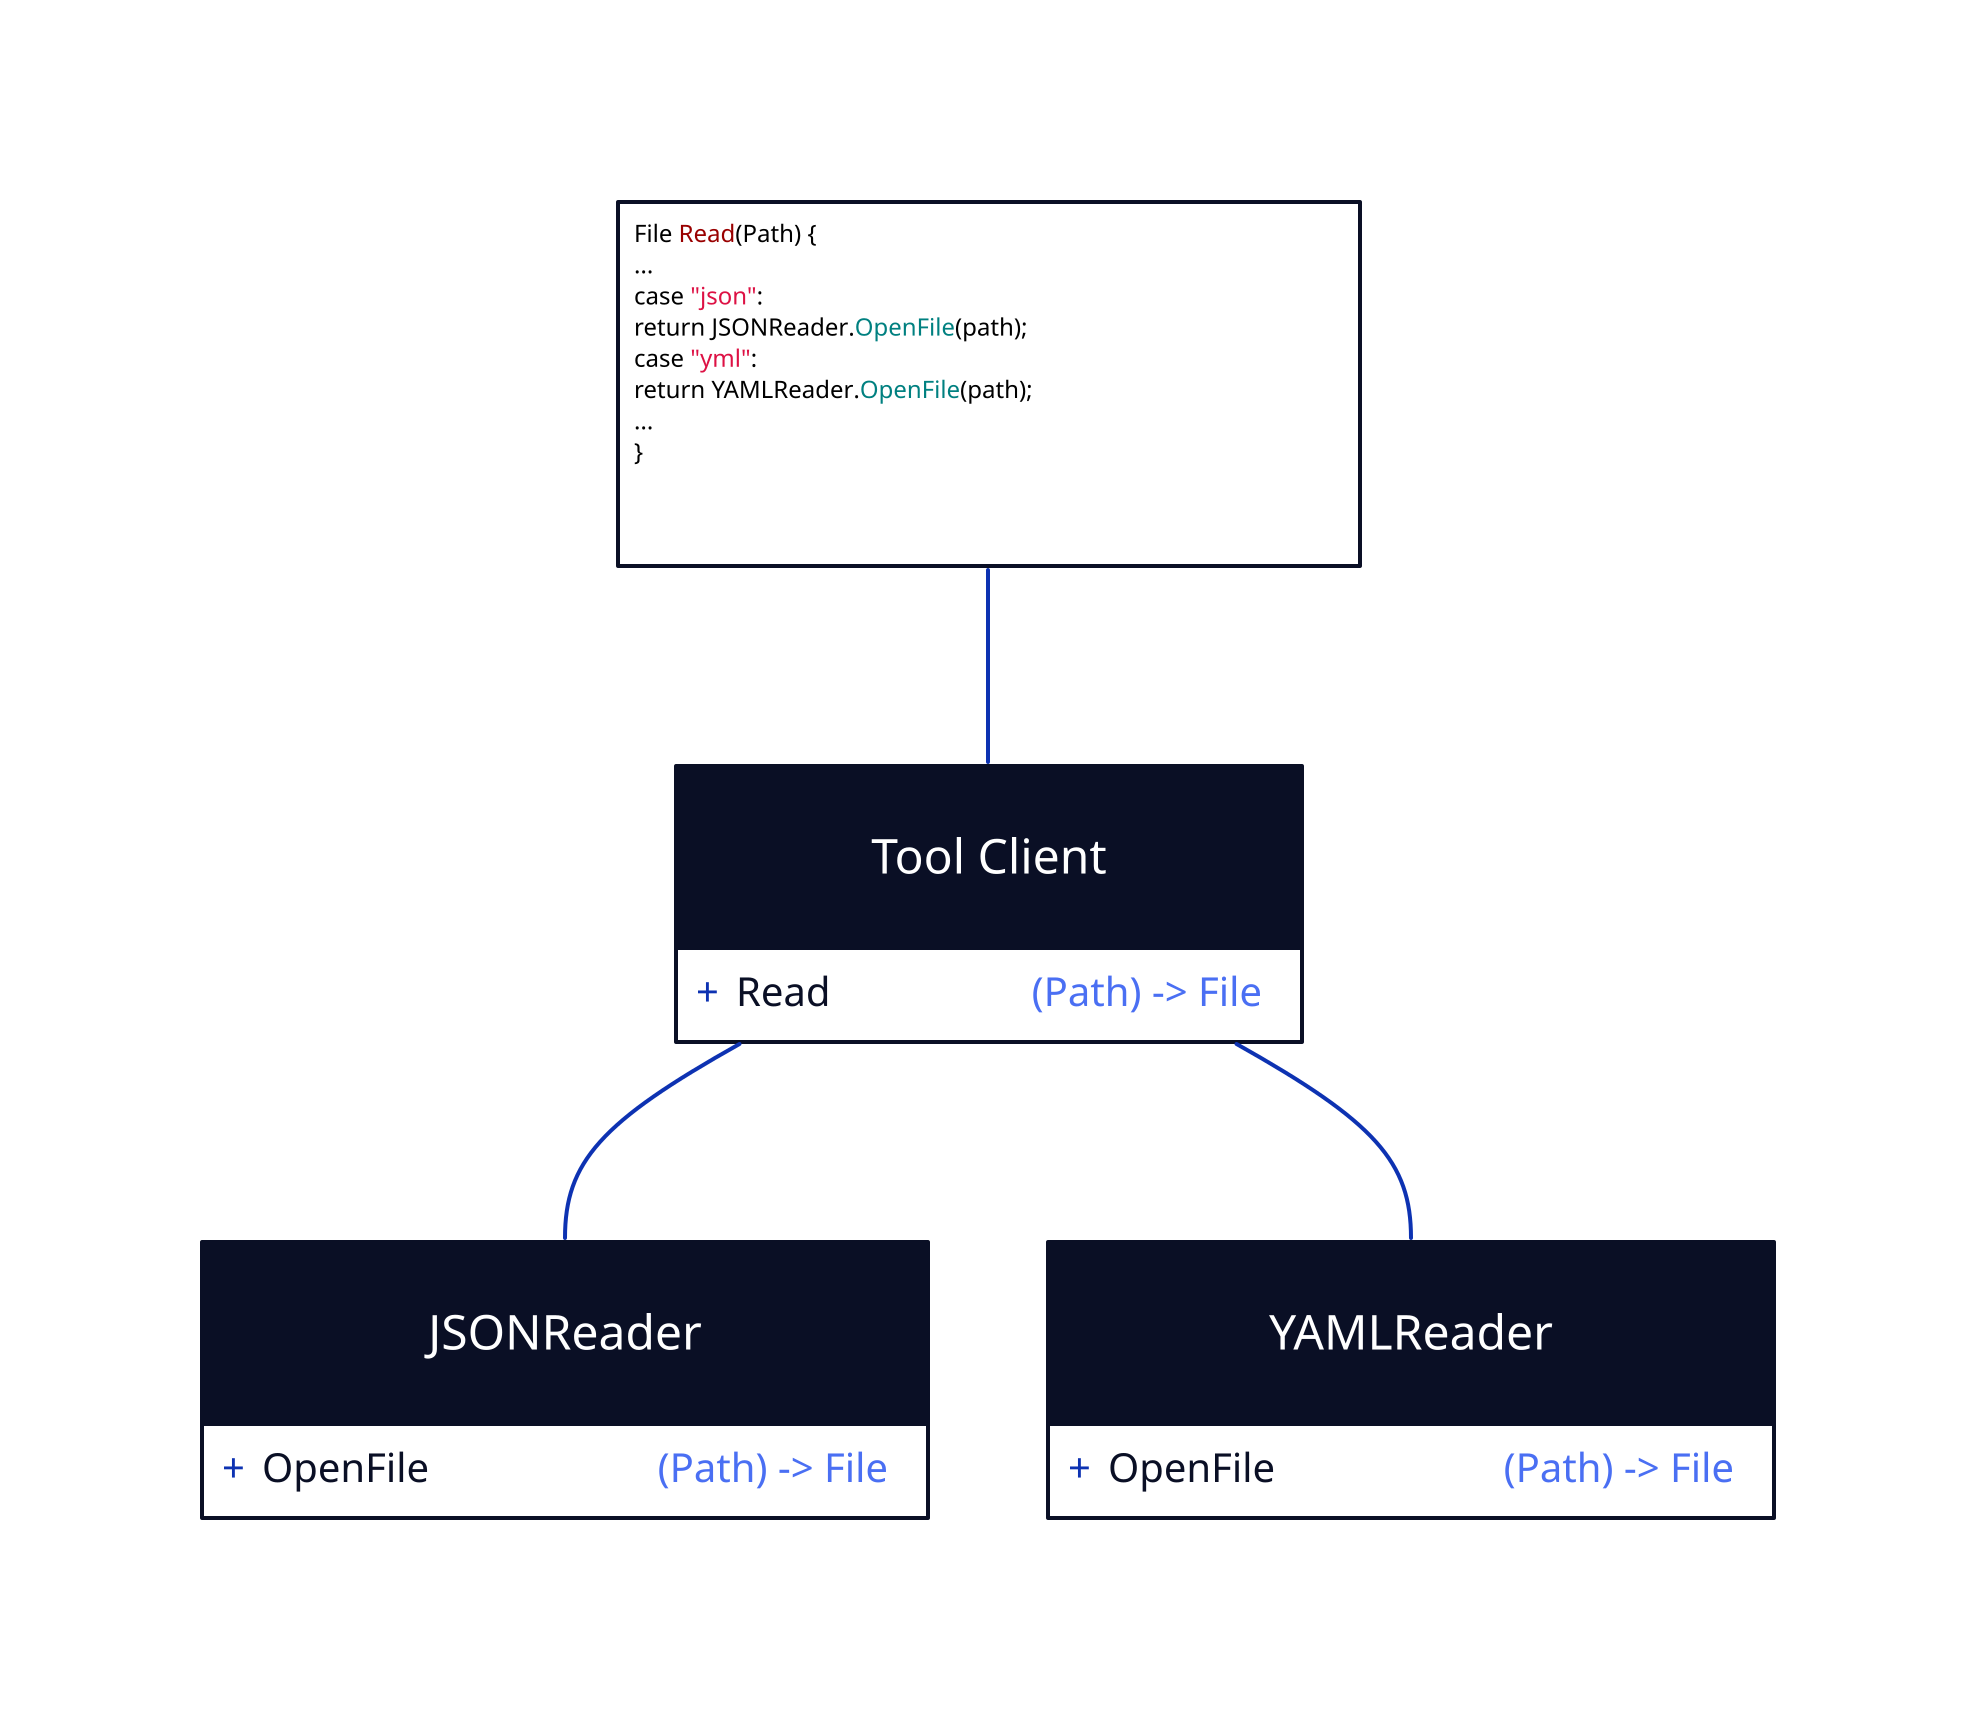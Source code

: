 tc: Tool Client {
  shape: class
  Read: (Path) -> File
}
note: |`java
  File Read(Path) {
    ...
    case "json":
      return JSONReader.OpenFile(path);
    case "yml":
      return YAMLReader.OpenFile(path);
    ...
  }
`|
note -- tc.Read
json_reader: JSONReader {
  shape: class
  OpenFile: (Path) -> File
}
yaml_reader: YAMLReader {
  shape: class
  OpenFile: (Path) -> File
}
tc -- json_reader
tc -- yaml_reader
